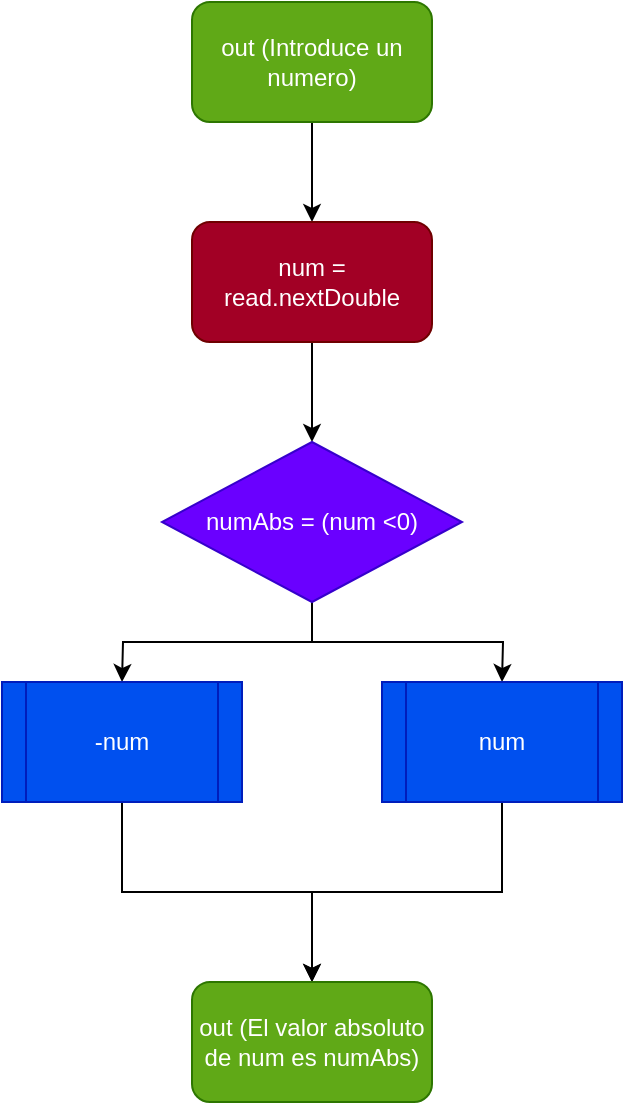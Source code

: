 <mxfile version="20.4.1" type="github">
  <diagram id="C5RBs43oDa-KdzZeNtuy" name="Page-1">
    <mxGraphModel dx="1623" dy="767" grid="1" gridSize="10" guides="1" tooltips="1" connect="1" arrows="0" fold="1" page="1" pageScale="1" pageWidth="827" pageHeight="1169" math="0" shadow="0">
      <root>
        <mxCell id="WIyWlLk6GJQsqaUBKTNV-0" />
        <mxCell id="WIyWlLk6GJQsqaUBKTNV-1" parent="WIyWlLk6GJQsqaUBKTNV-0" />
        <mxCell id="Y0nq_e6itriKmSg4t0Xx-2" style="edgeStyle=orthogonalEdgeStyle;rounded=0;orthogonalLoop=1;jettySize=auto;html=1;exitX=0.5;exitY=1;exitDx=0;exitDy=0;entryX=0.5;entryY=0;entryDx=0;entryDy=0;" edge="1" parent="WIyWlLk6GJQsqaUBKTNV-1" source="Y0nq_e6itriKmSg4t0Xx-0" target="Y0nq_e6itriKmSg4t0Xx-1">
          <mxGeometry relative="1" as="geometry" />
        </mxCell>
        <mxCell id="Y0nq_e6itriKmSg4t0Xx-0" value="out (Introduce un numero)" style="rounded=1;whiteSpace=wrap;html=1;fillColor=#60a917;fontColor=#ffffff;strokeColor=#2D7600;" vertex="1" parent="WIyWlLk6GJQsqaUBKTNV-1">
          <mxGeometry x="354" y="309" width="120" height="60" as="geometry" />
        </mxCell>
        <mxCell id="Y0nq_e6itriKmSg4t0Xx-11" style="edgeStyle=orthogonalEdgeStyle;rounded=0;orthogonalLoop=1;jettySize=auto;html=1;exitX=0.5;exitY=1;exitDx=0;exitDy=0;entryX=0.5;entryY=0;entryDx=0;entryDy=0;" edge="1" parent="WIyWlLk6GJQsqaUBKTNV-1" source="Y0nq_e6itriKmSg4t0Xx-1" target="Y0nq_e6itriKmSg4t0Xx-4">
          <mxGeometry relative="1" as="geometry" />
        </mxCell>
        <mxCell id="Y0nq_e6itriKmSg4t0Xx-1" value="num = read.nextDouble" style="rounded=1;whiteSpace=wrap;html=1;fillColor=#a20025;fontColor=#ffffff;strokeColor=#6F0000;" vertex="1" parent="WIyWlLk6GJQsqaUBKTNV-1">
          <mxGeometry x="354" y="419" width="120" height="60" as="geometry" />
        </mxCell>
        <mxCell id="Y0nq_e6itriKmSg4t0Xx-7" style="edgeStyle=orthogonalEdgeStyle;rounded=0;orthogonalLoop=1;jettySize=auto;html=1;exitX=0.5;exitY=1;exitDx=0;exitDy=0;entryX=0.5;entryY=0;entryDx=0;entryDy=0;" edge="1" parent="WIyWlLk6GJQsqaUBKTNV-1" source="Y0nq_e6itriKmSg4t0Xx-4">
          <mxGeometry relative="1" as="geometry">
            <mxPoint x="509" y="649" as="targetPoint" />
          </mxGeometry>
        </mxCell>
        <mxCell id="Y0nq_e6itriKmSg4t0Xx-8" style="edgeStyle=orthogonalEdgeStyle;rounded=0;orthogonalLoop=1;jettySize=auto;html=1;exitX=0.5;exitY=1;exitDx=0;exitDy=0;entryX=0.5;entryY=0;entryDx=0;entryDy=0;" edge="1" parent="WIyWlLk6GJQsqaUBKTNV-1" source="Y0nq_e6itriKmSg4t0Xx-4">
          <mxGeometry relative="1" as="geometry">
            <mxPoint x="319" y="649" as="targetPoint" />
          </mxGeometry>
        </mxCell>
        <mxCell id="Y0nq_e6itriKmSg4t0Xx-4" value="numAbs = (num &amp;lt;0)" style="rhombus;whiteSpace=wrap;html=1;fillColor=#6a00ff;fontColor=#ffffff;strokeColor=#3700CC;" vertex="1" parent="WIyWlLk6GJQsqaUBKTNV-1">
          <mxGeometry x="339" y="529" width="150" height="80" as="geometry" />
        </mxCell>
        <mxCell id="Y0nq_e6itriKmSg4t0Xx-13" style="edgeStyle=orthogonalEdgeStyle;rounded=0;orthogonalLoop=1;jettySize=auto;html=1;exitX=0.5;exitY=1;exitDx=0;exitDy=0;entryX=0.5;entryY=0;entryDx=0;entryDy=0;" edge="1" parent="WIyWlLk6GJQsqaUBKTNV-1" source="Y0nq_e6itriKmSg4t0Xx-9" target="Y0nq_e6itriKmSg4t0Xx-12">
          <mxGeometry relative="1" as="geometry" />
        </mxCell>
        <mxCell id="Y0nq_e6itriKmSg4t0Xx-9" value="-num" style="shape=process;whiteSpace=wrap;html=1;backgroundOutline=1;fillColor=#0050ef;fontColor=#ffffff;strokeColor=#001DBC;" vertex="1" parent="WIyWlLk6GJQsqaUBKTNV-1">
          <mxGeometry x="259" y="649" width="120" height="60" as="geometry" />
        </mxCell>
        <mxCell id="Y0nq_e6itriKmSg4t0Xx-14" style="edgeStyle=orthogonalEdgeStyle;rounded=0;orthogonalLoop=1;jettySize=auto;html=1;exitX=0.5;exitY=1;exitDx=0;exitDy=0;entryX=0.5;entryY=0;entryDx=0;entryDy=0;" edge="1" parent="WIyWlLk6GJQsqaUBKTNV-1" source="Y0nq_e6itriKmSg4t0Xx-10" target="Y0nq_e6itriKmSg4t0Xx-12">
          <mxGeometry relative="1" as="geometry" />
        </mxCell>
        <mxCell id="Y0nq_e6itriKmSg4t0Xx-10" value="num" style="shape=process;whiteSpace=wrap;html=1;backgroundOutline=1;fillColor=#0050ef;fontColor=#ffffff;strokeColor=#001DBC;" vertex="1" parent="WIyWlLk6GJQsqaUBKTNV-1">
          <mxGeometry x="449" y="649" width="120" height="60" as="geometry" />
        </mxCell>
        <mxCell id="Y0nq_e6itriKmSg4t0Xx-12" value="out (El valor absoluto de num es numAbs)" style="rounded=1;whiteSpace=wrap;html=1;fillColor=#60a917;fontColor=#ffffff;strokeColor=#2D7600;" vertex="1" parent="WIyWlLk6GJQsqaUBKTNV-1">
          <mxGeometry x="354" y="799" width="120" height="60" as="geometry" />
        </mxCell>
      </root>
    </mxGraphModel>
  </diagram>
</mxfile>
